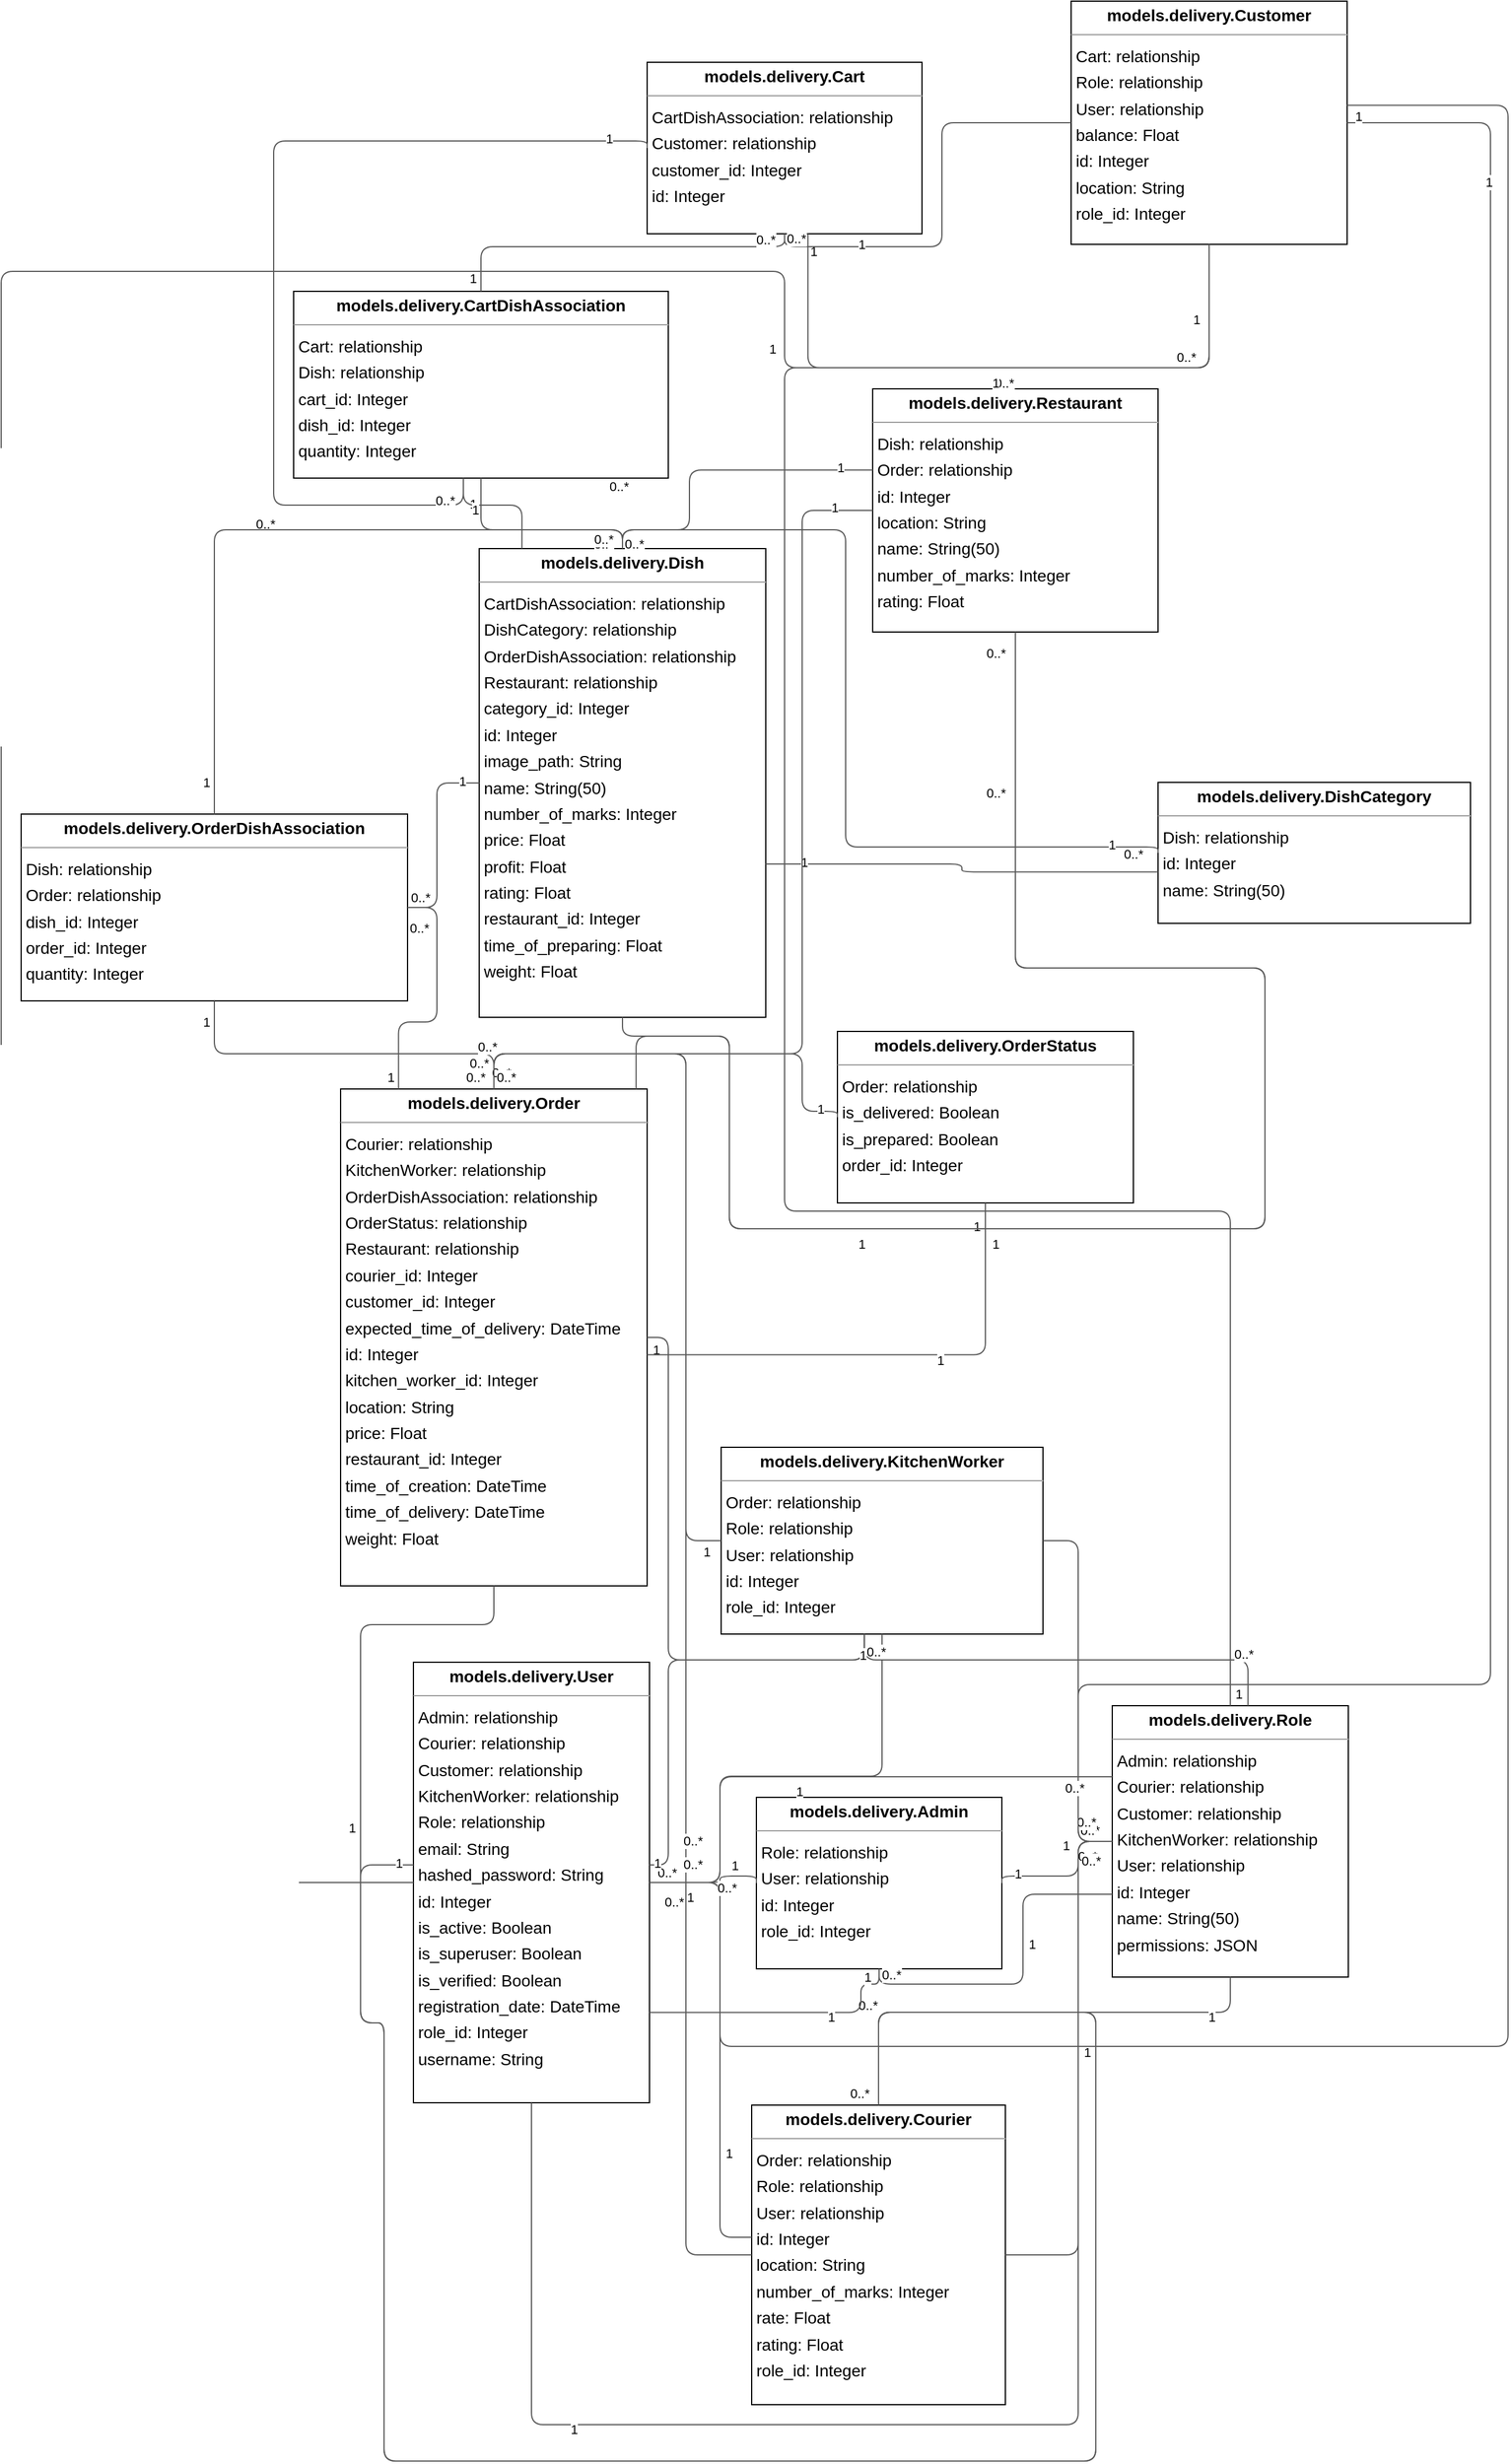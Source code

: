 <mxGraphModel dx="0" dy="0" grid="1" gridSize="10" guides="1" tooltips="1" connect="1" arrows="1" fold="1" page="0" pageScale="1" background="none" math="0" shadow="0">
  <root>
    <mxCell id="0" />
    <mxCell id="1" parent="0" />
    <mxCell id="node11" parent="1" vertex="1" value="&lt;p style=&quot;margin:0px;margin-top:4px;text-align:center;&quot;&gt;&lt;b&gt;models.delivery.Admin&lt;/b&gt;&lt;/p&gt;&lt;hr size=&quot;1&quot;/&gt;&lt;p style=&quot;margin:0 0 0 4px;line-height:1.6;&quot;&gt; Role: relationship&lt;br/&gt; User: relationship&lt;br/&gt; id: Integer&lt;br/&gt; role_id: Integer&lt;/p&gt;" style="verticalAlign=top;align=left;overflow=fill;fontSize=14;fontFamily=Helvetica;html=1;rounded=0;shadow=0;comic=0;labelBackgroundColor=none;strokeWidth=1;">
      <mxGeometry x="462" y="1516" width="209" height="146" as="geometry" />
    </mxCell>
    <mxCell id="node6" parent="1" vertex="1" value="&lt;p style=&quot;margin:0px;margin-top:4px;text-align:center;&quot;&gt;&lt;b&gt;models.delivery.Cart&lt;/b&gt;&lt;/p&gt;&lt;hr size=&quot;1&quot;/&gt;&lt;p style=&quot;margin:0 0 0 4px;line-height:1.6;&quot;&gt; CartDishAssociation: relationship&lt;br/&gt; Customer: relationship&lt;br/&gt; customer_id: Integer&lt;br/&gt; id: Integer&lt;/p&gt;" style="verticalAlign=top;align=left;overflow=fill;fontSize=14;fontFamily=Helvetica;html=1;rounded=0;shadow=0;comic=0;labelBackgroundColor=none;strokeWidth=1;">
      <mxGeometry x="369" y="39" width="234" height="146" as="geometry" />
    </mxCell>
    <mxCell id="node10" parent="1" vertex="1" value="&lt;p style=&quot;margin:0px;margin-top:4px;text-align:center;&quot;&gt;&lt;b&gt;models.delivery.CartDishAssociation&lt;/b&gt;&lt;/p&gt;&lt;hr size=&quot;1&quot;/&gt;&lt;p style=&quot;margin:0 0 0 4px;line-height:1.6;&quot;&gt; Cart: relationship&lt;br/&gt; Dish: relationship&lt;br/&gt; cart_id: Integer&lt;br/&gt; dish_id: Integer&lt;br/&gt; quantity: Integer&lt;/p&gt;" style="verticalAlign=top;align=left;overflow=fill;fontSize=14;fontFamily=Helvetica;html=1;rounded=0;shadow=0;comic=0;labelBackgroundColor=none;strokeWidth=1;">
      <mxGeometry x="68" y="234" width="319" height="159" as="geometry" />
    </mxCell>
    <mxCell id="node0" parent="1" vertex="1" value="&lt;p style=&quot;margin:0px;margin-top:4px;text-align:center;&quot;&gt;&lt;b&gt;models.delivery.Courier&lt;/b&gt;&lt;/p&gt;&lt;hr size=&quot;1&quot;/&gt;&lt;p style=&quot;margin:0 0 0 4px;line-height:1.6;&quot;&gt; Order: relationship&lt;br/&gt; Role: relationship&lt;br/&gt; User: relationship&lt;br/&gt; id: Integer&lt;br/&gt; location: String&lt;br/&gt; number_of_marks: Integer&lt;br/&gt; rate: Float&lt;br/&gt; rating: Float&lt;br/&gt; role_id: Integer&lt;/p&gt;" style="verticalAlign=top;align=left;overflow=fill;fontSize=14;fontFamily=Helvetica;html=1;rounded=0;shadow=0;comic=0;labelBackgroundColor=none;strokeWidth=1;">
      <mxGeometry x="458" y="1778" width="216" height="255" as="geometry" />
    </mxCell>
    <mxCell id="node4" parent="1" vertex="1" value="&lt;p style=&quot;margin:0px;margin-top:4px;text-align:center;&quot;&gt;&lt;b&gt;models.delivery.Customer&lt;/b&gt;&lt;/p&gt;&lt;hr size=&quot;1&quot;/&gt;&lt;p style=&quot;margin:0 0 0 4px;line-height:1.6;&quot;&gt; Cart: relationship&lt;br/&gt; Role: relationship&lt;br/&gt; User: relationship&lt;br/&gt; balance: Float&lt;br/&gt; id: Integer&lt;br/&gt; location: String&lt;br/&gt; role_id: Integer&lt;/p&gt;" style="verticalAlign=top;align=left;overflow=fill;fontSize=14;fontFamily=Helvetica;html=1;rounded=0;shadow=0;comic=0;labelBackgroundColor=none;strokeWidth=1;">
      <mxGeometry x="730" y="-13" width="235" height="207" as="geometry" />
    </mxCell>
    <mxCell id="node13" parent="1" vertex="1" value="&lt;p style=&quot;margin:0px;margin-top:4px;text-align:center;&quot;&gt;&lt;b&gt;models.delivery.Dish&lt;/b&gt;&lt;/p&gt;&lt;hr size=&quot;1&quot;/&gt;&lt;p style=&quot;margin:0 0 0 4px;line-height:1.6;&quot;&gt; CartDishAssociation: relationship&lt;br/&gt; DishCategory: relationship&lt;br/&gt; OrderDishAssociation: relationship&lt;br/&gt; Restaurant: relationship&lt;br/&gt; category_id: Integer&lt;br/&gt; id: Integer&lt;br/&gt; image_path: String&lt;br/&gt; name: String(50)&lt;br/&gt; number_of_marks: Integer&lt;br/&gt; price: Float&lt;br/&gt; profit: Float&lt;br/&gt; rating: Float&lt;br/&gt; restaurant_id: Integer&lt;br/&gt; time_of_preparing: Float&lt;br/&gt; weight: Float&lt;/p&gt;" style="verticalAlign=top;align=left;overflow=fill;fontSize=14;fontFamily=Helvetica;html=1;rounded=0;shadow=0;comic=0;labelBackgroundColor=none;strokeWidth=1;">
      <mxGeometry x="226" y="453" width="244" height="399" as="geometry" />
    </mxCell>
    <mxCell id="node5" parent="1" vertex="1" value="&lt;p style=&quot;margin:0px;margin-top:4px;text-align:center;&quot;&gt;&lt;b&gt;models.delivery.DishCategory&lt;/b&gt;&lt;/p&gt;&lt;hr size=&quot;1&quot;/&gt;&lt;p style=&quot;margin:0 0 0 4px;line-height:1.6;&quot;&gt; Dish: relationship&lt;br/&gt; id: Integer&lt;br/&gt; name: String(50)&lt;/p&gt;" style="verticalAlign=top;align=left;overflow=fill;fontSize=14;fontFamily=Helvetica;html=1;rounded=0;shadow=0;comic=0;labelBackgroundColor=none;strokeWidth=1;">
      <mxGeometry x="804" y="652" width="266" height="120" as="geometry" />
    </mxCell>
    <mxCell id="node7" parent="1" vertex="1" value="&lt;p style=&quot;margin:0px;margin-top:4px;text-align:center;&quot;&gt;&lt;b&gt;models.delivery.KitchenWorker&lt;/b&gt;&lt;/p&gt;&lt;hr size=&quot;1&quot;/&gt;&lt;p style=&quot;margin:0 0 0 4px;line-height:1.6;&quot;&gt; Order: relationship&lt;br/&gt; Role: relationship&lt;br/&gt; User: relationship&lt;br/&gt; id: Integer&lt;br/&gt; role_id: Integer&lt;/p&gt;" style="verticalAlign=top;align=left;overflow=fill;fontSize=14;fontFamily=Helvetica;html=1;rounded=0;shadow=0;comic=0;labelBackgroundColor=none;strokeWidth=1;">
      <mxGeometry x="432" y="1218" width="274" height="159" as="geometry" />
    </mxCell>
    <mxCell id="node1" parent="1" vertex="1" value="&lt;p style=&quot;margin:0px;margin-top:4px;text-align:center;&quot;&gt;&lt;b&gt;models.delivery.Order&lt;/b&gt;&lt;/p&gt;&lt;hr size=&quot;1&quot;/&gt;&lt;p style=&quot;margin:0 0 0 4px;line-height:1.6;&quot;&gt; Courier: relationship&lt;br/&gt; KitchenWorker: relationship&lt;br/&gt; OrderDishAssociation: relationship&lt;br/&gt; OrderStatus: relationship&lt;br/&gt; Restaurant: relationship&lt;br/&gt; courier_id: Integer&lt;br/&gt; customer_id: Integer&lt;br/&gt; expected_time_of_delivery: DateTime&lt;br/&gt; id: Integer&lt;br/&gt; kitchen_worker_id: Integer&lt;br/&gt; location: String&lt;br/&gt; price: Float&lt;br/&gt; restaurant_id: Integer&lt;br/&gt; time_of_creation: DateTime&lt;br/&gt; time_of_delivery: DateTime&lt;br/&gt; weight: Float&lt;/p&gt;" style="verticalAlign=top;align=left;overflow=fill;fontSize=14;fontFamily=Helvetica;html=1;rounded=0;shadow=0;comic=0;labelBackgroundColor=none;strokeWidth=1;">
      <mxGeometry x="108" y="913" width="261" height="423" as="geometry" />
    </mxCell>
    <mxCell id="node9" parent="1" vertex="1" value="&lt;p style=&quot;margin:0px;margin-top:4px;text-align:center;&quot;&gt;&lt;b&gt;models.delivery.OrderDishAssociation&lt;/b&gt;&lt;/p&gt;&lt;hr size=&quot;1&quot;/&gt;&lt;p style=&quot;margin:0 0 0 4px;line-height:1.6;&quot;&gt; Dish: relationship&lt;br/&gt; Order: relationship&lt;br/&gt; dish_id: Integer&lt;br/&gt; order_id: Integer&lt;br/&gt; quantity: Integer&lt;/p&gt;" style="verticalAlign=top;align=left;overflow=fill;fontSize=14;fontFamily=Helvetica;html=1;rounded=0;shadow=0;comic=0;labelBackgroundColor=none;strokeWidth=1;">
      <mxGeometry x="-164" y="679" width="329" height="159" as="geometry" />
    </mxCell>
    <mxCell id="node3" parent="1" vertex="1" value="&lt;p style=&quot;margin:0px;margin-top:4px;text-align:center;&quot;&gt;&lt;b&gt;models.delivery.OrderStatus&lt;/b&gt;&lt;/p&gt;&lt;hr size=&quot;1&quot;/&gt;&lt;p style=&quot;margin:0 0 0 4px;line-height:1.6;&quot;&gt; Order: relationship&lt;br/&gt; is_delivered: Boolean&lt;br/&gt; is_prepared: Boolean&lt;br/&gt; order_id: Integer&lt;/p&gt;" style="verticalAlign=top;align=left;overflow=fill;fontSize=14;fontFamily=Helvetica;html=1;rounded=0;shadow=0;comic=0;labelBackgroundColor=none;strokeWidth=1;">
      <mxGeometry x="531" y="864" width="252" height="146" as="geometry" />
    </mxCell>
    <mxCell id="node2" parent="1" vertex="1" value="&lt;p style=&quot;margin:0px;margin-top:4px;text-align:center;&quot;&gt;&lt;b&gt;models.delivery.Restaurant&lt;/b&gt;&lt;/p&gt;&lt;hr size=&quot;1&quot;/&gt;&lt;p style=&quot;margin:0 0 0 4px;line-height:1.6;&quot;&gt; Dish: relationship&lt;br/&gt; Order: relationship&lt;br/&gt; id: Integer&lt;br/&gt; location: String&lt;br/&gt; name: String(50)&lt;br/&gt; number_of_marks: Integer&lt;br/&gt; rating: Float&lt;/p&gt;" style="verticalAlign=top;align=left;overflow=fill;fontSize=14;fontFamily=Helvetica;html=1;rounded=0;shadow=0;comic=0;labelBackgroundColor=none;strokeWidth=1;">
      <mxGeometry x="561" y="317" width="243" height="207" as="geometry" />
    </mxCell>
    <mxCell id="node12" parent="1" vertex="1" value="&lt;p style=&quot;margin:0px;margin-top:4px;text-align:center;&quot;&gt;&lt;b&gt;models.delivery.Role&lt;/b&gt;&lt;/p&gt;&lt;hr size=&quot;1&quot;/&gt;&lt;p style=&quot;margin:0 0 0 4px;line-height:1.6;&quot;&gt; Admin: relationship&lt;br/&gt; Courier: relationship&lt;br/&gt; Customer: relationship&lt;br/&gt; KitchenWorker: relationship&lt;br/&gt; User: relationship&lt;br/&gt; id: Integer&lt;br/&gt; name: String(50)&lt;br/&gt; permissions: JSON&lt;/p&gt;" style="verticalAlign=top;align=left;overflow=fill;fontSize=14;fontFamily=Helvetica;html=1;rounded=0;shadow=0;comic=0;labelBackgroundColor=none;strokeWidth=1;">
      <mxGeometry x="765" y="1438" width="201" height="231" as="geometry" />
    </mxCell>
    <mxCell id="node8" parent="1" vertex="1" value="&lt;p style=&quot;margin:0px;margin-top:4px;text-align:center;&quot;&gt;&lt;b&gt;models.delivery.User&lt;/b&gt;&lt;/p&gt;&lt;hr size=&quot;1&quot;/&gt;&lt;p style=&quot;margin:0 0 0 4px;line-height:1.6;&quot;&gt; Admin: relationship&lt;br/&gt; Courier: relationship&lt;br/&gt; Customer: relationship&lt;br/&gt; KitchenWorker: relationship&lt;br/&gt; Role: relationship&lt;br/&gt; email: String&lt;br/&gt; hashed_password: String&lt;br/&gt; id: Integer&lt;br/&gt; is_active: Boolean&lt;br/&gt; is_superuser: Boolean&lt;br/&gt; is_verified: Boolean&lt;br/&gt; registration_date: DateTime&lt;br/&gt; role_id: Integer&lt;br/&gt; username: String&lt;/p&gt;" style="verticalAlign=top;align=left;overflow=fill;fontSize=14;fontFamily=Helvetica;html=1;rounded=0;shadow=0;comic=0;labelBackgroundColor=none;strokeWidth=1;">
      <mxGeometry x="170" y="1401" width="201" height="375" as="geometry" />
    </mxCell>
    <mxCell id="edge4" edge="1" value="" parent="1" source="node11" target="node12" style="html=1;rounded=1;edgeStyle=orthogonalEdgeStyle;dashed=0;startArrow=none;endArrow=none;strokeColor=#595959;exitX=1.000;exitY=0.500;exitDx=0;exitDy=0;entryX=0.000;entryY=0.500;entryDx=0;entryDy=0;">
      <mxGeometry width="50" height="50" relative="1" as="geometry">
        <Array as="points">
          <mxPoint x="736" y="1583" />
          <mxPoint x="736" y="1553" />
        </Array>
      </mxGeometry>
    </mxCell>
    <mxCell id="label24" parent="edge4" vertex="1" connectable="0" value="1" style="edgeLabel;resizable=0;html=1;align=left;verticalAlign=top;strokeColor=default;">
      <mxGeometry x="680" y="1568" as="geometry" />
    </mxCell>
    <mxCell id="label28" parent="edge4" vertex="1" connectable="0" value="0..*" style="edgeLabel;resizable=0;html=1;align=left;verticalAlign=top;strokeColor=default;">
      <mxGeometry x="736" y="1531" as="geometry" />
    </mxCell>
    <mxCell id="edge17" edge="1" value="" parent="1" source="node11" target="node8" style="html=1;rounded=1;edgeStyle=orthogonalEdgeStyle;dashed=0;startArrow=none;endArrow=none;strokeColor=#595959;exitX=0.000;exitY=0.500;exitDx=0;exitDy=0;entryX=1.000;entryY=0.500;entryDx=0;entryDy=0;">
      <mxGeometry width="50" height="50" relative="1" as="geometry">
        <Array as="points">
          <mxPoint x="431" y="1583" />
          <mxPoint x="431" y="1588" />
        </Array>
      </mxGeometry>
    </mxCell>
    <mxCell id="label102" parent="edge17" vertex="1" connectable="0" value="1" style="edgeLabel;resizable=0;html=1;align=left;verticalAlign=top;strokeColor=default;">
      <mxGeometry x="439" y="1561" as="geometry" />
    </mxCell>
    <mxCell id="label106" parent="edge17" vertex="1" connectable="0" value="0..*" style="edgeLabel;resizable=0;html=1;align=left;verticalAlign=top;strokeColor=default;">
      <mxGeometry x="376" y="1567" as="geometry" />
    </mxCell>
    <mxCell id="edge18" edge="1" value="" parent="1" source="node6" target="node10" style="html=1;rounded=1;edgeStyle=orthogonalEdgeStyle;dashed=0;startArrow=none;endArrow=none;strokeColor=#595959;exitX=0.000;exitY=0.500;exitDx=0;exitDy=0;entryX=0.453;entryY=1.000;entryDx=0;entryDy=0;">
      <mxGeometry width="50" height="50" relative="1" as="geometry">
        <Array as="points">
          <mxPoint x="51" y="106" />
          <mxPoint x="51" y="416" />
          <mxPoint x="213" y="416" />
        </Array>
      </mxGeometry>
    </mxCell>
    <mxCell id="label108" parent="edge18" vertex="1" connectable="0" value="1" style="edgeLabel;resizable=0;html=1;align=left;verticalAlign=top;strokeColor=default;">
      <mxGeometry x="332" y="91" as="geometry" />
    </mxCell>
    <mxCell id="label112" parent="edge18" vertex="1" connectable="0" value="0..*" style="edgeLabel;resizable=0;html=1;align=left;verticalAlign=top;strokeColor=default;">
      <mxGeometry x="34" y="419" as="geometry" />
    </mxCell>
    <mxCell id="edge21" edge="1" value="" parent="1" source="node6" target="node4" style="html=1;rounded=1;edgeStyle=orthogonalEdgeStyle;dashed=0;startArrow=none;endArrow=none;strokeColor=#595959;exitX=0.585;exitY=1.000;exitDx=0;exitDy=0;entryX=0.500;entryY=1.000;entryDx=0;entryDy=0;">
      <mxGeometry width="50" height="50" relative="1" as="geometry">
        <Array as="points">
          <mxPoint x="506" y="299" />
          <mxPoint x="847" y="299" />
        </Array>
      </mxGeometry>
    </mxCell>
    <mxCell id="label126" parent="edge21" vertex="1" connectable="0" value="1" style="edgeLabel;resizable=0;html=1;align=left;verticalAlign=top;strokeColor=default;">
      <mxGeometry x="506" y="187" as="geometry" />
    </mxCell>
    <mxCell id="label130" parent="edge21" vertex="1" connectable="0" value="0..*" style="edgeLabel;resizable=0;html=1;align=left;verticalAlign=top;strokeColor=default;">
      <mxGeometry x="663" y="299" as="geometry" />
    </mxCell>
    <mxCell id="edge12" edge="1" value="" parent="1" source="node10" target="node6" style="html=1;rounded=1;edgeStyle=orthogonalEdgeStyle;dashed=0;startArrow=none;endArrow=none;strokeColor=#595959;exitX=0.500;exitY=0.000;exitDx=0;exitDy=0;entryX=0.500;entryY=1.000;entryDx=0;entryDy=0;">
      <mxGeometry width="50" height="50" relative="1" as="geometry">
        <Array as="points">
          <mxPoint x="228" y="196" />
          <mxPoint x="486" y="196" />
        </Array>
      </mxGeometry>
    </mxCell>
    <mxCell id="label72" parent="edge12" vertex="1" connectable="0" value="1" style="edgeLabel;resizable=0;html=1;align=left;verticalAlign=top;strokeColor=default;">
      <mxGeometry x="216" y="210" as="geometry" />
    </mxCell>
    <mxCell id="label76" parent="edge12" vertex="1" connectable="0" value="0..*" style="edgeLabel;resizable=0;html=1;align=left;verticalAlign=top;strokeColor=default;">
      <mxGeometry x="460" y="177" as="geometry" />
    </mxCell>
    <mxCell id="edge6" edge="1" value="" parent="1" source="node10" target="node13" style="html=1;rounded=1;edgeStyle=orthogonalEdgeStyle;dashed=0;startArrow=none;endArrow=none;strokeColor=#595959;exitX=0.500;exitY=1.000;exitDx=0;exitDy=0;entryX=0.500;entryY=0.000;entryDx=0;entryDy=0;">
      <mxGeometry width="50" height="50" relative="1" as="geometry">
        <Array as="points">
          <mxPoint x="228" y="437" />
          <mxPoint x="348" y="437" />
        </Array>
      </mxGeometry>
    </mxCell>
    <mxCell id="label36" parent="edge6" vertex="1" connectable="0" value="1" style="edgeLabel;resizable=0;html=1;align=left;verticalAlign=top;strokeColor=default;">
      <mxGeometry x="216" y="402" as="geometry" />
    </mxCell>
    <mxCell id="label40" parent="edge6" vertex="1" connectable="0" value="0..*" style="edgeLabel;resizable=0;html=1;align=left;verticalAlign=top;strokeColor=default;">
      <mxGeometry x="322" y="436" as="geometry" />
    </mxCell>
    <mxCell id="edge23" edge="1" value="" parent="1" source="node0" target="node1" style="html=1;rounded=1;edgeStyle=orthogonalEdgeStyle;dashed=0;startArrow=none;endArrow=none;strokeColor=#595959;exitX=0.000;exitY=0.500;exitDx=0;exitDy=0;entryX=0.500;entryY=0.000;entryDx=0;entryDy=0;">
      <mxGeometry width="50" height="50" relative="1" as="geometry">
        <Array as="points">
          <mxPoint x="402" y="1905" />
          <mxPoint x="402" y="883" />
          <mxPoint x="239" y="883" />
        </Array>
      </mxGeometry>
    </mxCell>
    <mxCell id="label138" parent="edge23" vertex="1" connectable="0" value="1" style="edgeLabel;resizable=0;html=1;align=left;verticalAlign=top;strokeColor=default;">
      <mxGeometry x="224" y="882" as="geometry" />
    </mxCell>
    <mxCell id="label142" parent="edge23" vertex="1" connectable="0" value="0..*" style="edgeLabel;resizable=0;html=1;align=left;verticalAlign=top;strokeColor=default;">
      <mxGeometry x="235" y="886" as="geometry" />
    </mxCell>
    <mxCell id="edge2" edge="1" value="" parent="1" source="node0" target="node12" style="html=1;rounded=1;edgeStyle=orthogonalEdgeStyle;dashed=0;startArrow=none;endArrow=none;strokeColor=#595959;exitX=1.000;exitY=0.500;exitDx=0;exitDy=0;entryX=0.000;entryY=0.500;entryDx=0;entryDy=0;">
      <mxGeometry width="50" height="50" relative="1" as="geometry">
        <Array as="points">
          <mxPoint x="736" y="1905" />
          <mxPoint x="736" y="1553" />
        </Array>
      </mxGeometry>
    </mxCell>
    <mxCell id="label12" parent="edge2" vertex="1" connectable="0" value="1" style="edgeLabel;resizable=0;html=1;align=left;verticalAlign=top;strokeColor=default;">
      <mxGeometry x="739" y="1720" as="geometry" />
    </mxCell>
    <mxCell id="label16" parent="edge2" vertex="1" connectable="0" value="0..*" style="edgeLabel;resizable=0;html=1;align=left;verticalAlign=top;strokeColor=default;">
      <mxGeometry x="733" y="1524" as="geometry" />
    </mxCell>
    <mxCell id="edge29" edge="1" value="" parent="1" source="node0" target="node8" style="html=1;rounded=1;edgeStyle=orthogonalEdgeStyle;dashed=0;startArrow=none;endArrow=none;strokeColor=#595959;exitX=0.000;exitY=0.441;exitDx=0;exitDy=0;entryX=1.000;entryY=0.500;entryDx=0;entryDy=0;">
      <mxGeometry width="50" height="50" relative="1" as="geometry">
        <Array as="points">
          <mxPoint x="431" y="1890" />
          <mxPoint x="431" y="1588" />
        </Array>
      </mxGeometry>
    </mxCell>
    <mxCell id="label174" parent="edge29" vertex="1" connectable="0" value="1" style="edgeLabel;resizable=0;html=1;align=left;verticalAlign=top;strokeColor=default;">
      <mxGeometry x="434" y="1806" as="geometry" />
    </mxCell>
    <mxCell id="label178" parent="edge29" vertex="1" connectable="0" value="0..*" style="edgeLabel;resizable=0;html=1;align=left;verticalAlign=top;strokeColor=default;">
      <mxGeometry x="382" y="1592" as="geometry" />
    </mxCell>
    <mxCell id="edge33" edge="1" value="" parent="1" source="node4" target="node6" style="html=1;rounded=1;edgeStyle=orthogonalEdgeStyle;dashed=0;startArrow=none;endArrow=none;strokeColor=#595959;exitX=0.000;exitY=0.500;exitDx=0;exitDy=0;entryX=0.500;entryY=1.000;entryDx=0;entryDy=0;">
      <mxGeometry width="50" height="50" relative="1" as="geometry">
        <Array as="points">
          <mxPoint x="620" y="90" />
          <mxPoint x="620" y="196" />
          <mxPoint x="486" y="196" />
        </Array>
      </mxGeometry>
    </mxCell>
    <mxCell id="label198" parent="edge33" vertex="1" connectable="0" value="1" style="edgeLabel;resizable=0;html=1;align=left;verticalAlign=top;strokeColor=default;">
      <mxGeometry x="547" y="181" as="geometry" />
    </mxCell>
    <mxCell id="label202" parent="edge33" vertex="1" connectable="0" value="0..*" style="edgeLabel;resizable=0;html=1;align=left;verticalAlign=top;strokeColor=default;">
      <mxGeometry x="486" y="176" as="geometry" />
    </mxCell>
    <mxCell id="edge30" edge="1" value="" parent="1" source="node4" target="node12" style="html=1;rounded=1;edgeStyle=orthogonalEdgeStyle;dashed=0;startArrow=none;endArrow=none;strokeColor=#595959;exitX=1.000;exitY=0.500;exitDx=0;exitDy=0;entryX=0.000;entryY=0.500;entryDx=0;entryDy=0;">
      <mxGeometry width="50" height="50" relative="1" as="geometry">
        <Array as="points">
          <mxPoint x="1087" y="90" />
          <mxPoint x="1087" y="1420" />
          <mxPoint x="736" y="1420" />
          <mxPoint x="736" y="1553" />
        </Array>
      </mxGeometry>
    </mxCell>
    <mxCell id="label180" parent="edge30" vertex="1" connectable="0" value="1" style="edgeLabel;resizable=0;html=1;align=left;verticalAlign=top;strokeColor=default;">
      <mxGeometry x="1081" y="128" as="geometry" />
    </mxCell>
    <mxCell id="label184" parent="edge30" vertex="1" connectable="0" value="0..*" style="edgeLabel;resizable=0;html=1;align=left;verticalAlign=top;strokeColor=default;">
      <mxGeometry x="734" y="1553" as="geometry" />
    </mxCell>
    <mxCell id="edge39" edge="1" value="" parent="1" source="node4" target="node8" style="html=1;rounded=1;edgeStyle=orthogonalEdgeStyle;dashed=0;startArrow=none;endArrow=none;strokeColor=#595959;exitX=1.000;exitY=0.428;exitDx=0;exitDy=0;entryX=1.000;entryY=0.500;entryDx=0;entryDy=0;">
      <mxGeometry width="50" height="50" relative="1" as="geometry">
        <Array as="points">
          <mxPoint x="1102" y="75" />
          <mxPoint x="1102" y="1728" />
          <mxPoint x="431" y="1728" />
          <mxPoint x="431" y="1588" />
        </Array>
      </mxGeometry>
    </mxCell>
    <mxCell id="label234" parent="edge39" vertex="1" connectable="0" value="1" style="edgeLabel;resizable=0;html=1;align=left;verticalAlign=top;strokeColor=default;">
      <mxGeometry x="970" y="72" as="geometry" />
    </mxCell>
    <mxCell id="label238" parent="edge39" vertex="1" connectable="0" value="0..*" style="edgeLabel;resizable=0;html=1;align=left;verticalAlign=top;strokeColor=default;">
      <mxGeometry x="398" y="1540" as="geometry" />
    </mxCell>
    <mxCell id="edge1" edge="1" value="" parent="1" source="node13" target="node10" style="html=1;rounded=1;edgeStyle=orthogonalEdgeStyle;dashed=0;startArrow=none;endArrow=none;strokeColor=#595959;exitX=0.149;exitY=0.000;exitDx=0;exitDy=0;entryX=0.453;entryY=1.000;entryDx=0;entryDy=0;">
      <mxGeometry width="50" height="50" relative="1" as="geometry">
        <Array as="points">
          <mxPoint x="262" y="416" />
          <mxPoint x="213" y="416" />
        </Array>
      </mxGeometry>
    </mxCell>
    <mxCell id="label6" parent="edge1" vertex="1" connectable="0" value="1" style="edgeLabel;resizable=0;html=1;align=left;verticalAlign=top;strokeColor=default;">
      <mxGeometry x="218" y="407" as="geometry" />
    </mxCell>
    <mxCell id="label10" parent="edge1" vertex="1" connectable="0" value="0..*" style="edgeLabel;resizable=0;html=1;align=left;verticalAlign=top;strokeColor=default;">
      <mxGeometry x="187" y="399" as="geometry" />
    </mxCell>
    <mxCell id="edge37" edge="1" value="" parent="1" source="node13" target="node5" style="html=1;rounded=1;edgeStyle=orthogonalEdgeStyle;dashed=0;startArrow=none;endArrow=none;strokeColor=#595959;exitX=1.000;exitY=0.673;exitDx=0;exitDy=0;entryX=0.000;entryY=0.635;entryDx=0;entryDy=0;">
      <mxGeometry width="50" height="50" relative="1" as="geometry">
        <Array as="points" />
      </mxGeometry>
    </mxCell>
    <mxCell id="label222" parent="edge37" vertex="1" connectable="0" value="1" style="edgeLabel;resizable=0;html=1;align=left;verticalAlign=top;strokeColor=default;">
      <mxGeometry x="498" y="707" as="geometry" />
    </mxCell>
    <mxCell id="label226" parent="edge37" vertex="1" connectable="0" value="0..*" style="edgeLabel;resizable=0;html=1;align=left;verticalAlign=top;strokeColor=default;">
      <mxGeometry x="773" y="700" as="geometry" />
    </mxCell>
    <mxCell id="edge3" edge="1" value="" parent="1" source="node13" target="node9" style="html=1;rounded=1;edgeStyle=orthogonalEdgeStyle;dashed=0;startArrow=none;endArrow=none;strokeColor=#595959;exitX=0.000;exitY=0.500;exitDx=0;exitDy=0;entryX=1.000;entryY=0.500;entryDx=0;entryDy=0;">
      <mxGeometry width="50" height="50" relative="1" as="geometry">
        <Array as="points">
          <mxPoint x="190" y="653" />
          <mxPoint x="190" y="759" />
        </Array>
      </mxGeometry>
    </mxCell>
    <mxCell id="label18" parent="edge3" vertex="1" connectable="0" value="1" style="edgeLabel;resizable=0;html=1;align=left;verticalAlign=top;strokeColor=default;">
      <mxGeometry x="207" y="638" as="geometry" />
    </mxCell>
    <mxCell id="label22" parent="edge3" vertex="1" connectable="0" value="0..*" style="edgeLabel;resizable=0;html=1;align=left;verticalAlign=top;strokeColor=default;">
      <mxGeometry x="166" y="737" as="geometry" />
    </mxCell>
    <mxCell id="edge31" edge="1" value="" parent="1" source="node13" target="node2" style="html=1;rounded=1;edgeStyle=orthogonalEdgeStyle;dashed=0;startArrow=none;endArrow=none;strokeColor=#595959;exitX=0.500;exitY=1.000;exitDx=0;exitDy=0;entryX=0.500;entryY=1.000;entryDx=0;entryDy=0;">
      <mxGeometry width="50" height="50" relative="1" as="geometry">
        <Array as="points">
          <mxPoint x="348" y="868" />
          <mxPoint x="439" y="868" />
          <mxPoint x="439" y="1032" />
          <mxPoint x="895" y="1032" />
          <mxPoint x="895" y="810" />
          <mxPoint x="682" y="810" />
        </Array>
      </mxGeometry>
    </mxCell>
    <mxCell id="label186" parent="edge31" vertex="1" connectable="0" value="1" style="edgeLabel;resizable=0;html=1;align=left;verticalAlign=top;strokeColor=default;">
      <mxGeometry x="547" y="1032" as="geometry" />
    </mxCell>
    <mxCell id="label190" parent="edge31" vertex="1" connectable="0" value="0..*" style="edgeLabel;resizable=0;html=1;align=left;verticalAlign=top;strokeColor=default;">
      <mxGeometry x="656" y="529" as="geometry" />
    </mxCell>
    <mxCell id="edge22" edge="1" value="" parent="1" source="node5" target="node13" style="html=1;rounded=1;edgeStyle=orthogonalEdgeStyle;dashed=0;startArrow=none;endArrow=none;strokeColor=#595959;exitX=0.000;exitY=0.500;exitDx=0;exitDy=0;entryX=0.500;entryY=0.000;entryDx=0;entryDy=0;">
      <mxGeometry width="50" height="50" relative="1" as="geometry">
        <Array as="points">
          <mxPoint x="538" y="707" />
          <mxPoint x="538" y="437" />
          <mxPoint x="348" y="437" />
        </Array>
      </mxGeometry>
    </mxCell>
    <mxCell id="label132" parent="edge22" vertex="1" connectable="0" value="1" style="edgeLabel;resizable=0;html=1;align=left;verticalAlign=top;strokeColor=default;">
      <mxGeometry x="760" y="692" as="geometry" />
    </mxCell>
    <mxCell id="label136" parent="edge22" vertex="1" connectable="0" value="0..*" style="edgeLabel;resizable=0;html=1;align=left;verticalAlign=top;strokeColor=default;">
      <mxGeometry x="335" y="387" as="geometry" />
    </mxCell>
    <mxCell id="edge9" edge="1" value="" parent="1" source="node7" target="node1" style="html=1;rounded=1;edgeStyle=orthogonalEdgeStyle;dashed=0;startArrow=none;endArrow=none;strokeColor=#595959;exitX=0.000;exitY=0.500;exitDx=0;exitDy=0;entryX=0.500;entryY=0.000;entryDx=0;entryDy=0;">
      <mxGeometry width="50" height="50" relative="1" as="geometry">
        <Array as="points">
          <mxPoint x="402" y="1297" />
          <mxPoint x="402" y="883" />
          <mxPoint x="239" y="883" />
        </Array>
      </mxGeometry>
    </mxCell>
    <mxCell id="label54" parent="edge9" vertex="1" connectable="0" value="1" style="edgeLabel;resizable=0;html=1;align=left;verticalAlign=top;strokeColor=default;">
      <mxGeometry x="415" y="1294" as="geometry" />
    </mxCell>
    <mxCell id="label58" parent="edge9" vertex="1" connectable="0" value="0..*" style="edgeLabel;resizable=0;html=1;align=left;verticalAlign=top;strokeColor=default;">
      <mxGeometry x="239" y="890" as="geometry" />
    </mxCell>
    <mxCell id="edge35" edge="1" value="" parent="1" source="node7" target="node12" style="html=1;rounded=1;edgeStyle=orthogonalEdgeStyle;dashed=0;startArrow=none;endArrow=none;strokeColor=#595959;exitX=1.000;exitY=0.500;exitDx=0;exitDy=0;entryX=0.000;entryY=0.500;entryDx=0;entryDy=0;">
      <mxGeometry width="50" height="50" relative="1" as="geometry">
        <Array as="points">
          <mxPoint x="736" y="1297" />
          <mxPoint x="736" y="1553" />
        </Array>
      </mxGeometry>
    </mxCell>
    <mxCell id="label210" parent="edge35" vertex="1" connectable="0" value="1" style="edgeLabel;resizable=0;html=1;align=left;verticalAlign=top;strokeColor=default;">
      <mxGeometry x="721" y="1544" as="geometry" />
    </mxCell>
    <mxCell id="label214" parent="edge35" vertex="1" connectable="0" value="0..*" style="edgeLabel;resizable=0;html=1;align=left;verticalAlign=top;strokeColor=default;">
      <mxGeometry x="737" y="1557" as="geometry" />
    </mxCell>
    <mxCell id="edge32" edge="1" value="" parent="1" source="node7" target="node8" style="html=1;rounded=1;edgeStyle=orthogonalEdgeStyle;dashed=0;startArrow=none;endArrow=none;strokeColor=#595959;exitX=0.500;exitY=1.000;exitDx=0;exitDy=0;entryX=1.000;entryY=0.500;entryDx=0;entryDy=0;">
      <mxGeometry width="50" height="50" relative="1" as="geometry">
        <Array as="points">
          <mxPoint x="569" y="1498" />
          <mxPoint x="431" y="1498" />
          <mxPoint x="431" y="1588" />
        </Array>
      </mxGeometry>
    </mxCell>
    <mxCell id="label192" parent="edge32" vertex="1" connectable="0" value="1" style="edgeLabel;resizable=0;html=1;align=left;verticalAlign=top;strokeColor=default;">
      <mxGeometry x="494" y="1498" as="geometry" />
    </mxCell>
    <mxCell id="label196" parent="edge32" vertex="1" connectable="0" value="0..*" style="edgeLabel;resizable=0;html=1;align=left;verticalAlign=top;strokeColor=default;">
      <mxGeometry x="427" y="1580" as="geometry" />
    </mxCell>
    <mxCell id="edge34" edge="1" value="" parent="1" source="node1" target="node0" style="html=1;rounded=1;edgeStyle=orthogonalEdgeStyle;dashed=0;startArrow=none;endArrow=none;strokeColor=#595959;exitX=0.500;exitY=1.000;exitDx=0;exitDy=0;entryX=0.500;entryY=0.000;entryDx=0;entryDy=0;">
      <mxGeometry width="50" height="50" relative="1" as="geometry">
        <Array as="points">
          <mxPoint x="239" y="1369" />
          <mxPoint x="125" y="1369" />
          <mxPoint x="125" y="1708" />
          <mxPoint x="145" y="1708" />
          <mxPoint x="145" y="2081" />
          <mxPoint x="751" y="2081" />
          <mxPoint x="751" y="1699" />
          <mxPoint x="566" y="1699" />
        </Array>
      </mxGeometry>
    </mxCell>
    <mxCell id="label204" parent="edge34" vertex="1" connectable="0" value="1" style="edgeLabel;resizable=0;html=1;align=left;verticalAlign=top;strokeColor=default;">
      <mxGeometry x="113" y="1529" as="geometry" />
    </mxCell>
    <mxCell id="label208" parent="edge34" vertex="1" connectable="0" value="0..*" style="edgeLabel;resizable=0;html=1;align=left;verticalAlign=top;strokeColor=default;">
      <mxGeometry x="547" y="1680" as="geometry" />
    </mxCell>
    <mxCell id="edge16" edge="1" value="" parent="1" source="node1" target="node7" style="html=1;rounded=1;edgeStyle=orthogonalEdgeStyle;dashed=0;startArrow=none;endArrow=none;strokeColor=#595959;exitX=1.000;exitY=0.500;exitDx=0;exitDy=0;entryX=0.445;entryY=1.000;entryDx=0;entryDy=0;">
      <mxGeometry width="50" height="50" relative="1" as="geometry">
        <Array as="points">
          <mxPoint x="387" y="1125" />
          <mxPoint x="387" y="1399" />
          <mxPoint x="554" y="1399" />
        </Array>
      </mxGeometry>
    </mxCell>
    <mxCell id="label96" parent="edge16" vertex="1" connectable="0" value="1" style="edgeLabel;resizable=0;html=1;align=left;verticalAlign=top;strokeColor=default;">
      <mxGeometry x="372" y="1122" as="geometry" />
    </mxCell>
    <mxCell id="label100" parent="edge16" vertex="1" connectable="0" value="0..*" style="edgeLabel;resizable=0;html=1;align=left;verticalAlign=top;strokeColor=default;">
      <mxGeometry x="554" y="1379" as="geometry" />
    </mxCell>
    <mxCell id="edge15" edge="1" value="" parent="1" source="node1" target="node9" style="html=1;rounded=1;edgeStyle=orthogonalEdgeStyle;dashed=0;startArrow=none;endArrow=none;strokeColor=#595959;exitX=0.189;exitY=0.000;exitDx=0;exitDy=0;entryX=1.000;entryY=0.500;entryDx=0;entryDy=0;">
      <mxGeometry width="50" height="50" relative="1" as="geometry">
        <Array as="points">
          <mxPoint x="158" y="856" />
          <mxPoint x="190" y="856" />
          <mxPoint x="190" y="759" />
        </Array>
      </mxGeometry>
    </mxCell>
    <mxCell id="label90" parent="edge15" vertex="1" connectable="0" value="1" style="edgeLabel;resizable=0;html=1;align=left;verticalAlign=top;strokeColor=default;">
      <mxGeometry x="146" y="890" as="geometry" />
    </mxCell>
    <mxCell id="label94" parent="edge15" vertex="1" connectable="0" value="0..*" style="edgeLabel;resizable=0;html=1;align=left;verticalAlign=top;strokeColor=default;">
      <mxGeometry x="165" y="763" as="geometry" />
    </mxCell>
    <mxCell id="edge0" edge="1" value="" parent="1" source="node1" target="node3" style="html=1;rounded=1;edgeStyle=orthogonalEdgeStyle;dashed=0;startArrow=none;endArrow=none;strokeColor=#595959;exitX=1.000;exitY=0.535;exitDx=0;exitDy=0;entryX=0.500;entryY=1.000;entryDx=0;entryDy=0;">
      <mxGeometry width="50" height="50" relative="1" as="geometry">
        <Array as="points">
          <mxPoint x="657" y="1140" />
        </Array>
      </mxGeometry>
    </mxCell>
    <mxCell id="label0" parent="edge0" vertex="1" connectable="0" value="1" style="edgeLabel;resizable=0;html=1;align=left;verticalAlign=top;strokeColor=default;">
      <mxGeometry x="614" y="1131" as="geometry" />
    </mxCell>
    <mxCell id="label4" parent="edge0" vertex="1" connectable="0" value="1" style="edgeLabel;resizable=0;html=1;align=left;verticalAlign=top;strokeColor=default;">
      <mxGeometry x="645" y="1017" as="geometry" />
    </mxCell>
    <mxCell id="edge7" edge="1" value="" parent="1" source="node1" target="node2" style="html=1;rounded=1;edgeStyle=orthogonalEdgeStyle;dashed=0;startArrow=none;endArrow=none;strokeColor=#595959;exitX=0.964;exitY=0.000;exitDx=0;exitDy=0;entryX=0.500;entryY=1.000;entryDx=0;entryDy=0;">
      <mxGeometry width="50" height="50" relative="1" as="geometry">
        <Array as="points">
          <mxPoint x="360" y="868" />
          <mxPoint x="439" y="868" />
          <mxPoint x="439" y="1032" />
          <mxPoint x="895" y="1032" />
          <mxPoint x="895" y="810" />
          <mxPoint x="682" y="810" />
        </Array>
      </mxGeometry>
    </mxCell>
    <mxCell id="label42" parent="edge7" vertex="1" connectable="0" value="1" style="edgeLabel;resizable=0;html=1;align=left;verticalAlign=top;strokeColor=default;">
      <mxGeometry x="661" y="1032" as="geometry" />
    </mxCell>
    <mxCell id="label46" parent="edge7" vertex="1" connectable="0" value="0..*" style="edgeLabel;resizable=0;html=1;align=left;verticalAlign=top;strokeColor=default;">
      <mxGeometry x="656" y="648" as="geometry" />
    </mxCell>
    <mxCell id="edge24" edge="1" value="" parent="1" source="node9" target="node13" style="html=1;rounded=1;edgeStyle=orthogonalEdgeStyle;dashed=0;startArrow=none;endArrow=none;strokeColor=#595959;exitX=0.500;exitY=0.000;exitDx=0;exitDy=0;entryX=0.500;entryY=0.000;entryDx=0;entryDy=0;">
      <mxGeometry width="50" height="50" relative="1" as="geometry">
        <Array as="points">
          <mxPoint x="1" y="437" />
          <mxPoint x="348" y="437" />
        </Array>
      </mxGeometry>
    </mxCell>
    <mxCell id="label144" parent="edge24" vertex="1" connectable="0" value="1" style="edgeLabel;resizable=0;html=1;align=left;verticalAlign=top;strokeColor=default;">
      <mxGeometry x="-11" y="639" as="geometry" />
    </mxCell>
    <mxCell id="label148" parent="edge24" vertex="1" connectable="0" value="0..*" style="edgeLabel;resizable=0;html=1;align=left;verticalAlign=top;strokeColor=default;">
      <mxGeometry x="348" y="436" as="geometry" />
    </mxCell>
    <mxCell id="edge13" edge="1" value="" parent="1" source="node9" target="node1" style="html=1;rounded=1;edgeStyle=orthogonalEdgeStyle;dashed=0;startArrow=none;endArrow=none;strokeColor=#595959;exitX=0.500;exitY=1.000;exitDx=0;exitDy=0;entryX=0.500;entryY=0.000;entryDx=0;entryDy=0;">
      <mxGeometry width="50" height="50" relative="1" as="geometry">
        <Array as="points">
          <mxPoint x="1" y="883" />
          <mxPoint x="239" y="883" />
        </Array>
      </mxGeometry>
    </mxCell>
    <mxCell id="label78" parent="edge13" vertex="1" connectable="0" value="1" style="edgeLabel;resizable=0;html=1;align=left;verticalAlign=top;strokeColor=default;">
      <mxGeometry x="-11" y="843" as="geometry" />
    </mxCell>
    <mxCell id="label82" parent="edge13" vertex="1" connectable="0" value="0..*" style="edgeLabel;resizable=0;html=1;align=left;verticalAlign=top;strokeColor=default;">
      <mxGeometry x="216" y="878" as="geometry" />
    </mxCell>
    <mxCell id="edge14" edge="1" value="" parent="1" source="node3" target="node1" style="html=1;rounded=1;edgeStyle=orthogonalEdgeStyle;dashed=0;startArrow=none;endArrow=none;strokeColor=#595959;exitX=0.000;exitY=0.500;exitDx=0;exitDy=0;entryX=0.500;entryY=0.000;entryDx=0;entryDy=0;">
      <mxGeometry width="50" height="50" relative="1" as="geometry">
        <Array as="points">
          <mxPoint x="501" y="932" />
          <mxPoint x="501" y="883" />
          <mxPoint x="239" y="883" />
        </Array>
      </mxGeometry>
    </mxCell>
    <mxCell id="label84" parent="edge14" vertex="1" connectable="0" value="1" style="edgeLabel;resizable=0;html=1;align=left;verticalAlign=top;strokeColor=default;">
      <mxGeometry x="512" y="917" as="geometry" />
    </mxCell>
    <mxCell id="label88" parent="edge14" vertex="1" connectable="0" value="0..*" style="edgeLabel;resizable=0;html=1;align=left;verticalAlign=top;strokeColor=default;">
      <mxGeometry x="223" y="864" as="geometry" />
    </mxCell>
    <mxCell id="edge8" edge="1" value="" parent="1" source="node2" target="node13" style="html=1;rounded=1;edgeStyle=orthogonalEdgeStyle;dashed=0;startArrow=none;endArrow=none;strokeColor=#595959;exitX=0.000;exitY=0.334;exitDx=0;exitDy=0;entryX=0.500;entryY=0.000;entryDx=0;entryDy=0;">
      <mxGeometry width="50" height="50" relative="1" as="geometry">
        <Array as="points">
          <mxPoint x="405" y="386" />
          <mxPoint x="405" y="437" />
          <mxPoint x="348" y="437" />
        </Array>
      </mxGeometry>
    </mxCell>
    <mxCell id="label48" parent="edge8" vertex="1" connectable="0" value="1" style="edgeLabel;resizable=0;html=1;align=left;verticalAlign=top;strokeColor=default;">
      <mxGeometry x="529" y="371" as="geometry" />
    </mxCell>
    <mxCell id="label52" parent="edge8" vertex="1" connectable="0" value="0..*" style="edgeLabel;resizable=0;html=1;align=left;verticalAlign=top;strokeColor=default;">
      <mxGeometry x="322" y="432" as="geometry" />
    </mxCell>
    <mxCell id="edge28" edge="1" value="" parent="1" source="node2" target="node1" style="html=1;rounded=1;edgeStyle=orthogonalEdgeStyle;dashed=0;startArrow=none;endArrow=none;strokeColor=#595959;exitX=0.000;exitY=0.500;exitDx=0;exitDy=0;entryX=0.500;entryY=0.000;entryDx=0;entryDy=0;">
      <mxGeometry width="50" height="50" relative="1" as="geometry">
        <Array as="points">
          <mxPoint x="501" y="420" />
          <mxPoint x="501" y="883" />
          <mxPoint x="239" y="883" />
        </Array>
      </mxGeometry>
    </mxCell>
    <mxCell id="label168" parent="edge28" vertex="1" connectable="0" value="1" style="edgeLabel;resizable=0;html=1;align=left;verticalAlign=top;strokeColor=default;">
      <mxGeometry x="524" y="405" as="geometry" />
    </mxCell>
    <mxCell id="label172" parent="edge28" vertex="1" connectable="0" value="0..*" style="edgeLabel;resizable=0;html=1;align=left;verticalAlign=top;strokeColor=default;">
      <mxGeometry x="213" y="890" as="geometry" />
    </mxCell>
    <mxCell id="edge20" edge="1" value="" parent="1" source="node12" target="node11" style="html=1;rounded=1;edgeStyle=orthogonalEdgeStyle;dashed=0;startArrow=none;endArrow=none;strokeColor=#595959;exitX=0.000;exitY=0.695;exitDx=0;exitDy=0;entryX=0.500;entryY=1.000;entryDx=0;entryDy=0;">
      <mxGeometry width="50" height="50" relative="1" as="geometry">
        <Array as="points">
          <mxPoint x="689" y="1598" />
          <mxPoint x="689" y="1675" />
          <mxPoint x="567" y="1675" />
        </Array>
      </mxGeometry>
    </mxCell>
    <mxCell id="label120" parent="edge20" vertex="1" connectable="0" value="1" style="edgeLabel;resizable=0;html=1;align=left;verticalAlign=top;strokeColor=default;">
      <mxGeometry x="692" y="1628" as="geometry" />
    </mxCell>
    <mxCell id="label124" parent="edge20" vertex="1" connectable="0" value="0..*" style="edgeLabel;resizable=0;html=1;align=left;verticalAlign=top;strokeColor=default;">
      <mxGeometry x="567" y="1654" as="geometry" />
    </mxCell>
    <mxCell id="edge25" edge="1" value="" parent="1" source="node12" target="node0" style="html=1;rounded=1;edgeStyle=orthogonalEdgeStyle;dashed=0;startArrow=none;endArrow=none;strokeColor=#595959;exitX=0.500;exitY=1.000;exitDx=0;exitDy=0;entryX=0.500;entryY=0.000;entryDx=0;entryDy=0;">
      <mxGeometry width="50" height="50" relative="1" as="geometry">
        <Array as="points">
          <mxPoint x="865" y="1699" />
          <mxPoint x="566" y="1699" />
        </Array>
      </mxGeometry>
    </mxCell>
    <mxCell id="label150" parent="edge25" vertex="1" connectable="0" value="1" style="edgeLabel;resizable=0;html=1;align=left;verticalAlign=top;strokeColor=default;">
      <mxGeometry x="845" y="1690" as="geometry" />
    </mxCell>
    <mxCell id="label154" parent="edge25" vertex="1" connectable="0" value="0..*" style="edgeLabel;resizable=0;html=1;align=left;verticalAlign=top;strokeColor=default;">
      <mxGeometry x="540" y="1755" as="geometry" />
    </mxCell>
    <mxCell id="edge11" edge="1" value="" parent="1" source="node12" target="node4" style="html=1;rounded=1;edgeStyle=orthogonalEdgeStyle;dashed=0;startArrow=none;endArrow=none;strokeColor=#595959;exitX=0.500;exitY=0.000;exitDx=0;exitDy=0;entryX=0.500;entryY=1.000;entryDx=0;entryDy=0;">
      <mxGeometry width="50" height="50" relative="1" as="geometry">
        <Array as="points">
          <mxPoint x="865" y="1017" />
          <mxPoint x="486" y="1017" />
          <mxPoint x="486" y="299" />
          <mxPoint x="847" y="299" />
        </Array>
      </mxGeometry>
    </mxCell>
    <mxCell id="label66" parent="edge11" vertex="1" connectable="0" value="1" style="edgeLabel;resizable=0;html=1;align=left;verticalAlign=top;strokeColor=default;">
      <mxGeometry x="661" y="299" as="geometry" />
    </mxCell>
    <mxCell id="label70" parent="edge11" vertex="1" connectable="0" value="0..*" style="edgeLabel;resizable=0;html=1;align=left;verticalAlign=top;strokeColor=default;">
      <mxGeometry x="818" y="277" as="geometry" />
    </mxCell>
    <mxCell id="edge5" edge="1" value="" parent="1" source="node12" target="node7" style="html=1;rounded=1;edgeStyle=orthogonalEdgeStyle;dashed=0;startArrow=none;endArrow=none;strokeColor=#595959;exitX=0.575;exitY=0.000;exitDx=0;exitDy=0;entryX=0.445;entryY=1.000;entryDx=0;entryDy=0;">
      <mxGeometry width="50" height="50" relative="1" as="geometry">
        <Array as="points">
          <mxPoint x="880" y="1399" />
          <mxPoint x="554" y="1399" />
        </Array>
      </mxGeometry>
    </mxCell>
    <mxCell id="label30" parent="edge5" vertex="1" connectable="0" value="1" style="edgeLabel;resizable=0;html=1;align=left;verticalAlign=top;strokeColor=default;">
      <mxGeometry x="868" y="1415" as="geometry" />
    </mxCell>
    <mxCell id="label34" parent="edge5" vertex="1" connectable="0" value="0..*" style="edgeLabel;resizable=0;html=1;align=left;verticalAlign=top;strokeColor=default;">
      <mxGeometry x="867" y="1381" as="geometry" />
    </mxCell>
    <mxCell id="edge19" edge="1" value="" parent="1" source="node12" target="node8" style="html=1;rounded=1;edgeStyle=orthogonalEdgeStyle;dashed=0;startArrow=none;endArrow=none;strokeColor=#595959;exitX=0.000;exitY=0.262;exitDx=0;exitDy=0;entryX=1.000;entryY=0.500;entryDx=0;entryDy=0;">
      <mxGeometry width="50" height="50" relative="1" as="geometry">
        <Array as="points">
          <mxPoint x="431" y="1498" />
          <mxPoint x="431" y="1588" />
        </Array>
      </mxGeometry>
    </mxCell>
    <mxCell id="label114" parent="edge19" vertex="1" connectable="0" value="1" style="edgeLabel;resizable=0;html=1;align=left;verticalAlign=top;strokeColor=default;">
      <mxGeometry x="401" y="1588" as="geometry" />
    </mxCell>
    <mxCell id="label118" parent="edge19" vertex="1" connectable="0" value="0..*" style="edgeLabel;resizable=0;html=1;align=left;verticalAlign=top;strokeColor=default;">
      <mxGeometry x="398" y="1560" as="geometry" />
    </mxCell>
    <mxCell id="edge36" edge="1" value="" parent="1" source="node8" target="node11" style="html=1;rounded=1;edgeStyle=orthogonalEdgeStyle;dashed=0;startArrow=none;endArrow=none;strokeColor=#595959;exitX=1.000;exitY=0.795;exitDx=0;exitDy=0;entryX=0.500;entryY=1.000;entryDx=0;entryDy=0;">
      <mxGeometry width="50" height="50" relative="1" as="geometry">
        <Array as="points">
          <mxPoint x="551" y="1699" />
          <mxPoint x="551" y="1675" />
          <mxPoint x="567" y="1675" />
        </Array>
      </mxGeometry>
    </mxCell>
    <mxCell id="label216" parent="edge36" vertex="1" connectable="0" value="1" style="edgeLabel;resizable=0;html=1;align=left;verticalAlign=top;strokeColor=default;">
      <mxGeometry x="552" y="1658" as="geometry" />
    </mxCell>
    <mxCell id="label220" parent="edge36" vertex="1" connectable="0" value="1" style="edgeLabel;resizable=0;html=1;align=left;verticalAlign=top;strokeColor=default;">
      <mxGeometry x="552" y="1656" as="geometry" />
    </mxCell>
    <mxCell id="edge27" edge="1" value="" parent="1" source="node8" target="node0" style="html=1;rounded=1;edgeStyle=orthogonalEdgeStyle;dashed=0;startArrow=none;endArrow=none;strokeColor=#595959;exitX=0.000;exitY=0.460;exitDx=0;exitDy=0;entryX=0.500;entryY=0.000;entryDx=0;entryDy=0;">
      <mxGeometry width="50" height="50" relative="1" as="geometry">
        <Array as="points">
          <mxPoint x="125" y="1573" />
          <mxPoint x="125" y="1708" />
          <mxPoint x="145" y="1708" />
          <mxPoint x="145" y="2081" />
          <mxPoint x="751" y="2081" />
          <mxPoint x="751" y="1699" />
          <mxPoint x="566" y="1699" />
        </Array>
      </mxGeometry>
    </mxCell>
    <mxCell id="label162" parent="edge27" vertex="1" connectable="0" value="1" style="edgeLabel;resizable=0;html=1;align=left;verticalAlign=top;strokeColor=default;">
      <mxGeometry x="153" y="1559" as="geometry" />
    </mxCell>
    <mxCell id="label166" parent="edge27" vertex="1" connectable="0" value="1" style="edgeLabel;resizable=0;html=1;align=left;verticalAlign=top;strokeColor=default;">
      <mxGeometry x="521" y="1690" as="geometry" />
    </mxCell>
    <mxCell id="edge38" edge="1" value="" parent="1" source="node8" target="node4" style="html=1;rounded=1;edgeStyle=orthogonalEdgeStyle;dashed=0;startArrow=none;endArrow=none;strokeColor=#595959;exitX=0.000;exitY=0.500;exitDx=0;exitDy=0;entryX=0.500;entryY=1.000;entryDx=0;entryDy=0;">
      <mxGeometry width="50" height="50" relative="1" as="geometry">
        <Array as="points">
          <mxPoint x="-181" y="1588" />
          <mxPoint x="-181" y="217" />
          <mxPoint x="486" y="217" />
          <mxPoint x="486" y="299" />
          <mxPoint x="847" y="299" />
        </Array>
      </mxGeometry>
    </mxCell>
    <mxCell id="label228" parent="edge38" vertex="1" connectable="0" value="1" style="edgeLabel;resizable=0;html=1;align=left;verticalAlign=top;strokeColor=default;">
      <mxGeometry x="471" y="270" as="geometry" />
    </mxCell>
    <mxCell id="label232" parent="edge38" vertex="1" connectable="0" value="1" style="edgeLabel;resizable=0;html=1;align=left;verticalAlign=top;strokeColor=default;">
      <mxGeometry x="832" y="245" as="geometry" />
    </mxCell>
    <mxCell id="edge10" edge="1" value="" parent="1" source="node8" target="node7" style="html=1;rounded=1;edgeStyle=orthogonalEdgeStyle;dashed=0;startArrow=none;endArrow=none;strokeColor=#595959;exitX=1.000;exitY=0.460;exitDx=0;exitDy=0;entryX=0.445;entryY=1.000;entryDx=0;entryDy=0;">
      <mxGeometry width="50" height="50" relative="1" as="geometry">
        <Array as="points">
          <mxPoint x="387" y="1573" />
          <mxPoint x="387" y="1399" />
          <mxPoint x="554" y="1399" />
        </Array>
      </mxGeometry>
    </mxCell>
    <mxCell id="label60" parent="edge10" vertex="1" connectable="0" value="1" style="edgeLabel;resizable=0;html=1;align=left;verticalAlign=top;strokeColor=default;">
      <mxGeometry x="373" y="1559" as="geometry" />
    </mxCell>
    <mxCell id="label64" parent="edge10" vertex="1" connectable="0" value="1" style="edgeLabel;resizable=0;html=1;align=left;verticalAlign=top;strokeColor=default;">
      <mxGeometry x="548" y="1382" as="geometry" />
    </mxCell>
    <mxCell id="edge26" edge="1" value="" parent="1" source="node8" target="node12" style="html=1;rounded=1;edgeStyle=orthogonalEdgeStyle;dashed=0;startArrow=none;endArrow=none;strokeColor=#595959;exitX=0.500;exitY=1.000;exitDx=0;exitDy=0;entryX=0.000;entryY=0.500;entryDx=0;entryDy=0;">
      <mxGeometry width="50" height="50" relative="1" as="geometry">
        <Array as="points">
          <mxPoint x="271" y="2050" />
          <mxPoint x="736" y="2050" />
          <mxPoint x="736" y="1553" />
        </Array>
      </mxGeometry>
    </mxCell>
    <mxCell id="label156" parent="edge26" vertex="1" connectable="0" value="1" style="edgeLabel;resizable=0;html=1;align=left;verticalAlign=top;strokeColor=default;">
      <mxGeometry x="302" y="2041" as="geometry" />
    </mxCell>
    <mxCell id="label160" parent="edge26" vertex="1" connectable="0" value="0..*" style="edgeLabel;resizable=0;html=1;align=left;verticalAlign=top;strokeColor=default;">
      <mxGeometry x="723" y="1495" as="geometry" />
    </mxCell>
  </root>
</mxGraphModel>